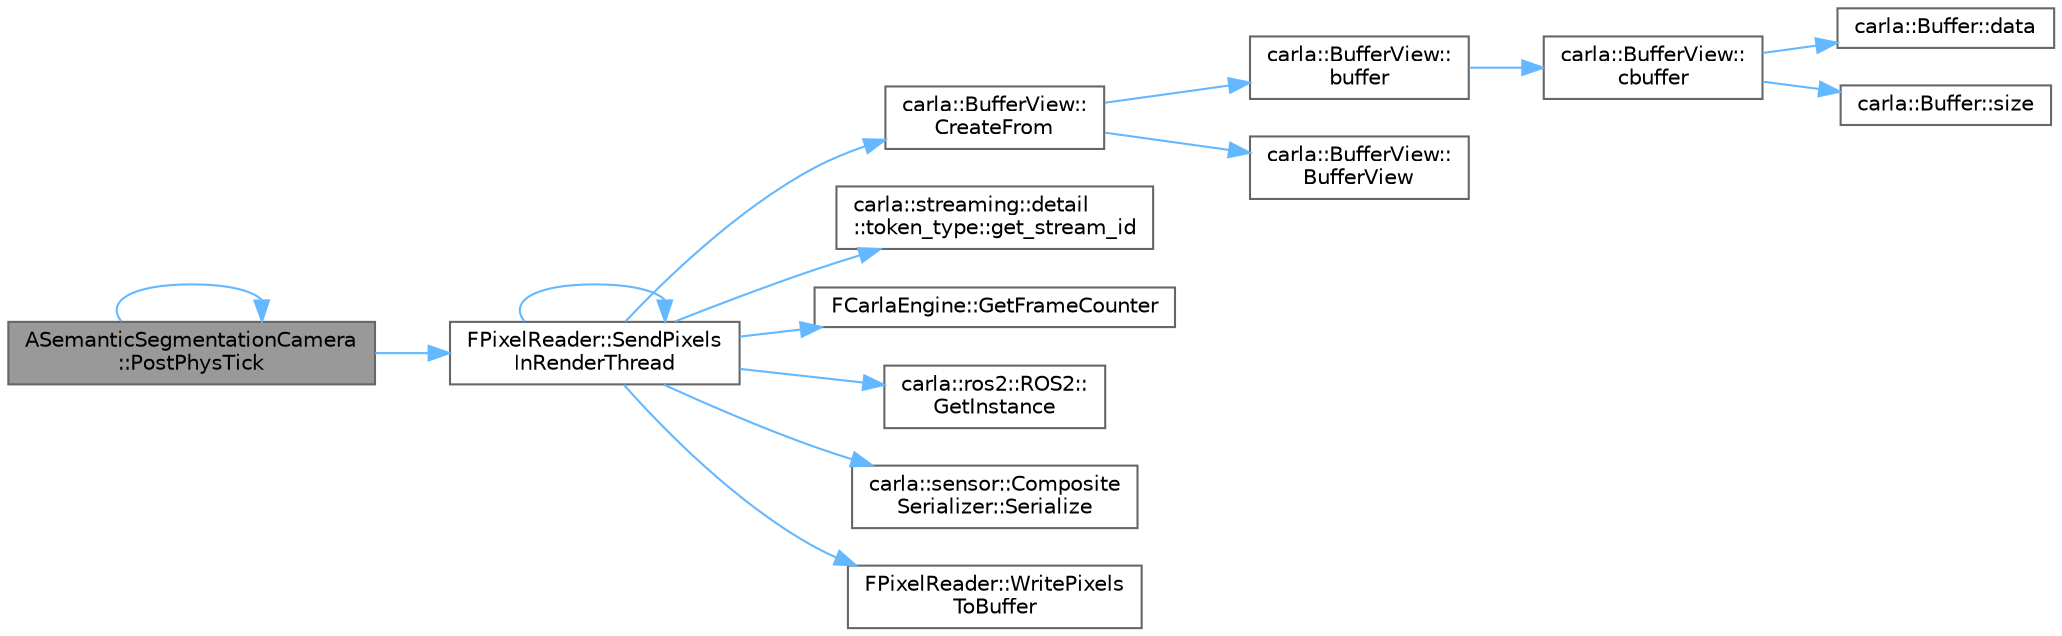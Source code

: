 digraph "ASemanticSegmentationCamera::PostPhysTick"
{
 // INTERACTIVE_SVG=YES
 // LATEX_PDF_SIZE
  bgcolor="transparent";
  edge [fontname=Helvetica,fontsize=10,labelfontname=Helvetica,labelfontsize=10];
  node [fontname=Helvetica,fontsize=10,shape=box,height=0.2,width=0.4];
  rankdir="LR";
  Node1 [id="Node000001",label="ASemanticSegmentationCamera\l::PostPhysTick",height=0.2,width=0.4,color="gray40", fillcolor="grey60", style="filled", fontcolor="black",tooltip=" "];
  Node1 -> Node1 [id="edge1_Node000001_Node000001",color="steelblue1",style="solid",tooltip=" "];
  Node1 -> Node2 [id="edge2_Node000001_Node000002",color="steelblue1",style="solid",tooltip=" "];
  Node2 [id="Node000002",label="FPixelReader::SendPixels\lInRenderThread",height=0.2,width=0.4,color="grey40", fillcolor="white", style="filled",URL="$dd/d11/classFPixelReader.html#a9fcf29f1ab3802a4d7364b4435e3f498",tooltip="Convenience function to enqueue a render command that sends the pixels down the Sensor's data stream."];
  Node2 -> Node3 [id="edge3_Node000002_Node000003",color="steelblue1",style="solid",tooltip=" "];
  Node3 [id="Node000003",label="carla::BufferView::\lCreateFrom",height=0.2,width=0.4,color="grey40", fillcolor="white", style="filled",URL="$db/db8/classcarla_1_1BufferView.html#a4eefa5dd2893554424512814e6de0c9e",tooltip=" "];
  Node3 -> Node4 [id="edge4_Node000003_Node000004",color="steelblue1",style="solid",tooltip=" "];
  Node4 [id="Node000004",label="carla::BufferView::\lbuffer",height=0.2,width=0.4,color="grey40", fillcolor="white", style="filled",URL="$db/db8/classcarla_1_1BufferView.html#ab2dfa752fa10fcc6693b27f7bd663479",tooltip="Make a boost::asio::buffer from this buffer."];
  Node4 -> Node5 [id="edge5_Node000004_Node000005",color="steelblue1",style="solid",tooltip=" "];
  Node5 [id="Node000005",label="carla::BufferView::\lcbuffer",height=0.2,width=0.4,color="grey40", fillcolor="white", style="filled",URL="$db/db8/classcarla_1_1BufferView.html#a7f789d855f7596a0874eb91fd913c5a7",tooltip="Make a boost::asio::buffer from this buffer."];
  Node5 -> Node6 [id="edge6_Node000005_Node000006",color="steelblue1",style="solid",tooltip=" "];
  Node6 [id="Node000006",label="carla::Buffer::data",height=0.2,width=0.4,color="grey40", fillcolor="white", style="filled",URL="$d0/d0a/classcarla_1_1Buffer.html#a10680a1dd5dd8718b8e871b631022cdf",tooltip="直接访问分配的内存，如果没有分配内存则返回 nullptr。"];
  Node5 -> Node7 [id="edge7_Node000005_Node000007",color="steelblue1",style="solid",tooltip=" "];
  Node7 [id="Node000007",label="carla::Buffer::size",height=0.2,width=0.4,color="grey40", fillcolor="white", style="filled",URL="$d0/d0a/classcarla_1_1Buffer.html#a3edea2e44a05d9806312e5f9e52315e4",tooltip=" "];
  Node3 -> Node8 [id="edge8_Node000003_Node000008",color="steelblue1",style="solid",tooltip=" "];
  Node8 [id="Node000008",label="carla::BufferView::\lBufferView",height=0.2,width=0.4,color="grey40", fillcolor="white", style="filled",URL="$db/db8/classcarla_1_1BufferView.html#a6b5d5cde7bc06e5296c0a1312721411a",tooltip=" "];
  Node2 -> Node9 [id="edge9_Node000002_Node000009",color="steelblue1",style="solid",tooltip=" "];
  Node9 [id="Node000009",label="carla::streaming::detail\l::token_type::get_stream_id",height=0.2,width=0.4,color="grey40", fillcolor="white", style="filled",URL="$df/de1/classcarla_1_1streaming_1_1detail_1_1token__type.html#a2edd9e9111f8f91b47791baec38c5829",tooltip=" "];
  Node2 -> Node10 [id="edge10_Node000002_Node000010",color="steelblue1",style="solid",tooltip=" "];
  Node10 [id="Node000010",label="FCarlaEngine::GetFrameCounter",height=0.2,width=0.4,color="grey40", fillcolor="white", style="filled",URL="$dc/d49/classFCarlaEngine.html#a2b0720522df3521eb48575585568dfe1",tooltip=" "];
  Node2 -> Node11 [id="edge11_Node000002_Node000011",color="steelblue1",style="solid",tooltip=" "];
  Node11 [id="Node000011",label="carla::ros2::ROS2::\lGetInstance",height=0.2,width=0.4,color="grey40", fillcolor="white", style="filled",URL="$d8/d78/classcarla_1_1ros2_1_1ROS2.html#a2cec6f14ee2b8e025b585575508d77f1",tooltip=" "];
  Node2 -> Node2 [id="edge12_Node000002_Node000002",color="steelblue1",style="solid",tooltip=" "];
  Node2 -> Node12 [id="edge13_Node000002_Node000012",color="steelblue1",style="solid",tooltip=" "];
  Node12 [id="Node000012",label="carla::sensor::Composite\lSerializer::Serialize",height=0.2,width=0.4,color="grey40", fillcolor="white", style="filled",URL="$d3/d81/classcarla_1_1sensor_1_1CompositeSerializer.html#a69dc7c61b631b59bcc50ffb08f4a6972",tooltip="Serialize the arguments provided into a Buffer by calling to the serializer registered for the given ..."];
  Node2 -> Node13 [id="edge14_Node000002_Node000013",color="steelblue1",style="solid",tooltip=" "];
  Node13 [id="Node000013",label="FPixelReader::WritePixels\lToBuffer",height=0.2,width=0.4,color="grey40", fillcolor="white", style="filled",URL="$dd/d11/classFPixelReader.html#ac4bc1e9f5907e2400c215950a1a44774",tooltip="Copy the pixels in RenderTarget into Buffer."];
}
